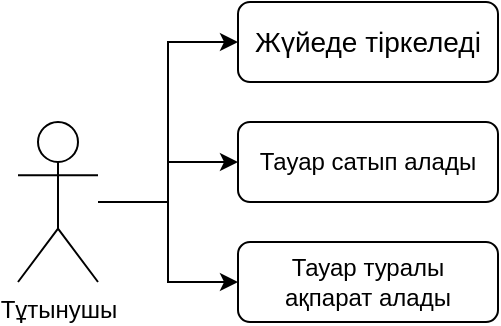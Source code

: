 <mxfile version="22.1.21" type="github">
  <diagram id="R2lEEEUBdFMjLlhIrx00" name="Page-1">
    <mxGraphModel dx="1282" dy="569" grid="1" gridSize="10" guides="1" tooltips="1" connect="1" arrows="1" fold="1" page="1" pageScale="1" pageWidth="850" pageHeight="1100" math="0" shadow="0" extFonts="Permanent Marker^https://fonts.googleapis.com/css?family=Permanent+Marker">
      <root>
        <mxCell id="0" />
        <mxCell id="1" parent="0" />
        <mxCell id="LRA22Zx-ulgL3QLUl0f6-8" style="edgeStyle=orthogonalEdgeStyle;rounded=0;orthogonalLoop=1;jettySize=auto;html=1;entryX=0;entryY=0.5;entryDx=0;entryDy=0;" parent="1" source="LRA22Zx-ulgL3QLUl0f6-1" target="LRA22Zx-ulgL3QLUl0f6-4" edge="1">
          <mxGeometry relative="1" as="geometry" />
        </mxCell>
        <mxCell id="LRA22Zx-ulgL3QLUl0f6-9" style="edgeStyle=orthogonalEdgeStyle;rounded=0;orthogonalLoop=1;jettySize=auto;html=1;entryX=0;entryY=0.5;entryDx=0;entryDy=0;" parent="1" source="LRA22Zx-ulgL3QLUl0f6-1" target="LRA22Zx-ulgL3QLUl0f6-5" edge="1">
          <mxGeometry relative="1" as="geometry" />
        </mxCell>
        <mxCell id="LRA22Zx-ulgL3QLUl0f6-10" style="edgeStyle=orthogonalEdgeStyle;rounded=0;orthogonalLoop=1;jettySize=auto;html=1;entryX=0;entryY=0.5;entryDx=0;entryDy=0;" parent="1" source="LRA22Zx-ulgL3QLUl0f6-1" target="LRA22Zx-ulgL3QLUl0f6-6" edge="1">
          <mxGeometry relative="1" as="geometry" />
        </mxCell>
        <mxCell id="LRA22Zx-ulgL3QLUl0f6-1" value="Тұтынушы" style="shape=umlActor;verticalLabelPosition=bottom;verticalAlign=top;html=1;outlineConnect=0;" parent="1" vertex="1">
          <mxGeometry x="110" y="210" width="40" height="80" as="geometry" />
        </mxCell>
        <mxCell id="LRA22Zx-ulgL3QLUl0f6-4" value="&lt;font style=&quot;font-size: 14px;&quot;&gt;Жүйеде тіркеледі&lt;/font&gt;" style="rounded=1;whiteSpace=wrap;html=1;" parent="1" vertex="1">
          <mxGeometry x="220" y="150" width="130" height="40" as="geometry" />
        </mxCell>
        <mxCell id="LRA22Zx-ulgL3QLUl0f6-5" value="Тауар сатып алады" style="rounded=1;whiteSpace=wrap;html=1;" parent="1" vertex="1">
          <mxGeometry x="220" y="210" width="130" height="40" as="geometry" />
        </mxCell>
        <mxCell id="LRA22Zx-ulgL3QLUl0f6-6" value="Тауар туралы&lt;br&gt;ақпарат алады" style="rounded=1;whiteSpace=wrap;html=1;" parent="1" vertex="1">
          <mxGeometry x="220" y="270" width="130" height="40" as="geometry" />
        </mxCell>
      </root>
    </mxGraphModel>
  </diagram>
</mxfile>
